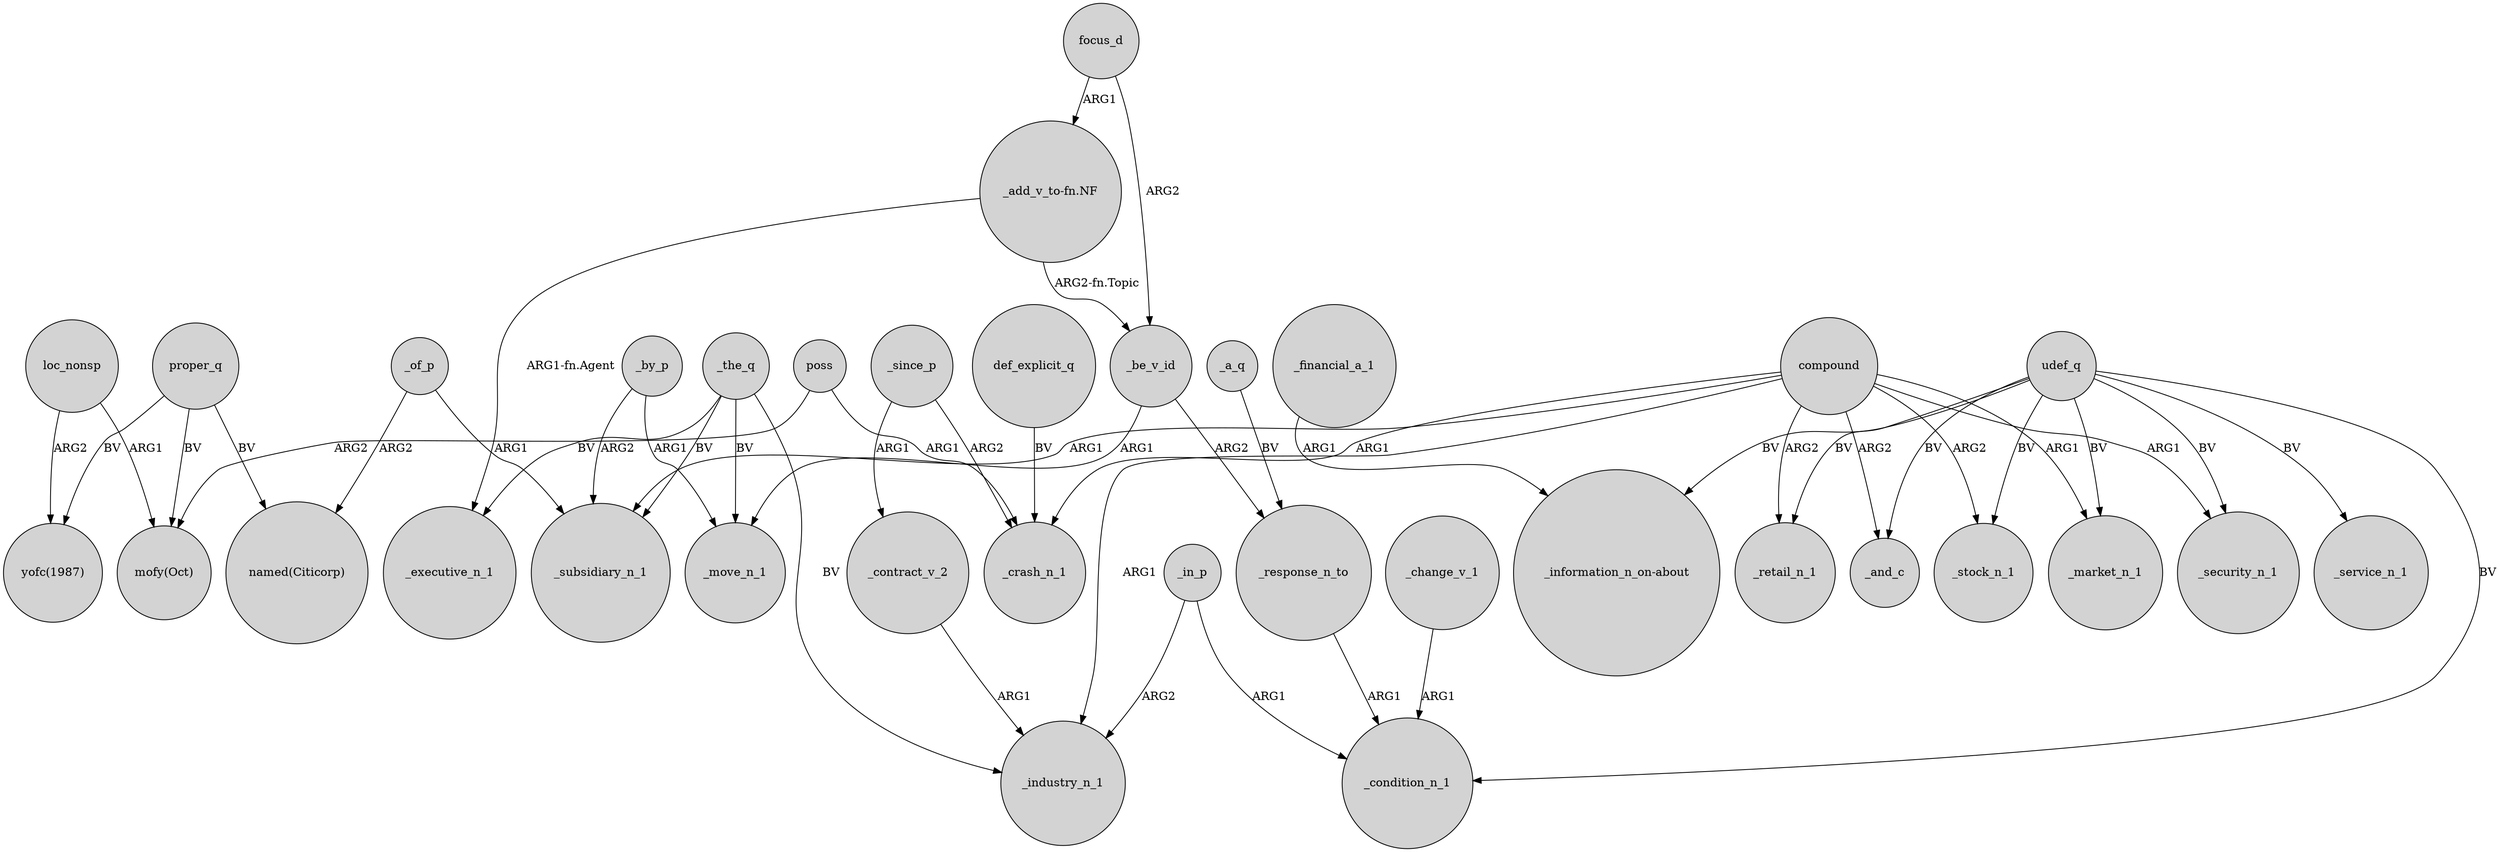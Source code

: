 digraph {
	node [shape=circle style=filled]
	focus_d -> _be_v_id [label=ARG2]
	_be_v_id -> _move_n_1 [label=ARG1]
	"_add_v_to-fn.NF" -> _be_v_id [label="ARG2-fn.Topic"]
	_of_p -> _subsidiary_n_1 [label=ARG1]
	loc_nonsp -> "mofy(Oct)" [label=ARG1]
	_of_p -> "named(Citicorp)" [label=ARG2]
	_the_q -> _executive_n_1 [label=BV]
	proper_q -> "named(Citicorp)" [label=BV]
	_financial_a_1 -> "_information_n_on-about" [label=ARG1]
	compound -> _retail_n_1 [label=ARG2]
	_in_p -> _industry_n_1 [label=ARG2]
	compound -> _industry_n_1 [label=ARG1]
	compound -> _crash_n_1 [label=ARG1]
	proper_q -> "mofy(Oct)" [label=BV]
	udef_q -> _market_n_1 [label=BV]
	_the_q -> _subsidiary_n_1 [label=BV]
	_in_p -> _condition_n_1 [label=ARG1]
	_by_p -> _move_n_1 [label=ARG1]
	_the_q -> _move_n_1 [label=BV]
	_response_n_to -> _condition_n_1 [label=ARG1]
	_the_q -> _industry_n_1 [label=BV]
	compound -> _security_n_1 [label=ARG1]
	_since_p -> _contract_v_2 [label=ARG1]
	poss -> "mofy(Oct)" [label=ARG2]
	udef_q -> "_information_n_on-about" [label=BV]
	compound -> _stock_n_1 [label=ARG2]
	"_add_v_to-fn.NF" -> _executive_n_1 [label="ARG1-fn.Agent"]
	udef_q -> _condition_n_1 [label=BV]
	poss -> _crash_n_1 [label=ARG1]
	compound -> _and_c [label=ARG2]
	udef_q -> _stock_n_1 [label=BV]
	udef_q -> _service_n_1 [label=BV]
	_contract_v_2 -> _industry_n_1 [label=ARG1]
	_a_q -> _response_n_to [label=BV]
	_by_p -> _subsidiary_n_1 [label=ARG2]
	proper_q -> "yofc(1987)" [label=BV]
	compound -> _subsidiary_n_1 [label=ARG1]
	_be_v_id -> _response_n_to [label=ARG2]
	udef_q -> _retail_n_1 [label=BV]
	focus_d -> "_add_v_to-fn.NF" [label=ARG1]
	_since_p -> _crash_n_1 [label=ARG2]
	compound -> _market_n_1 [label=ARG1]
	udef_q -> _and_c [label=BV]
	def_explicit_q -> _crash_n_1 [label=BV]
	loc_nonsp -> "yofc(1987)" [label=ARG2]
	_change_v_1 -> _condition_n_1 [label=ARG1]
	udef_q -> _security_n_1 [label=BV]
}
